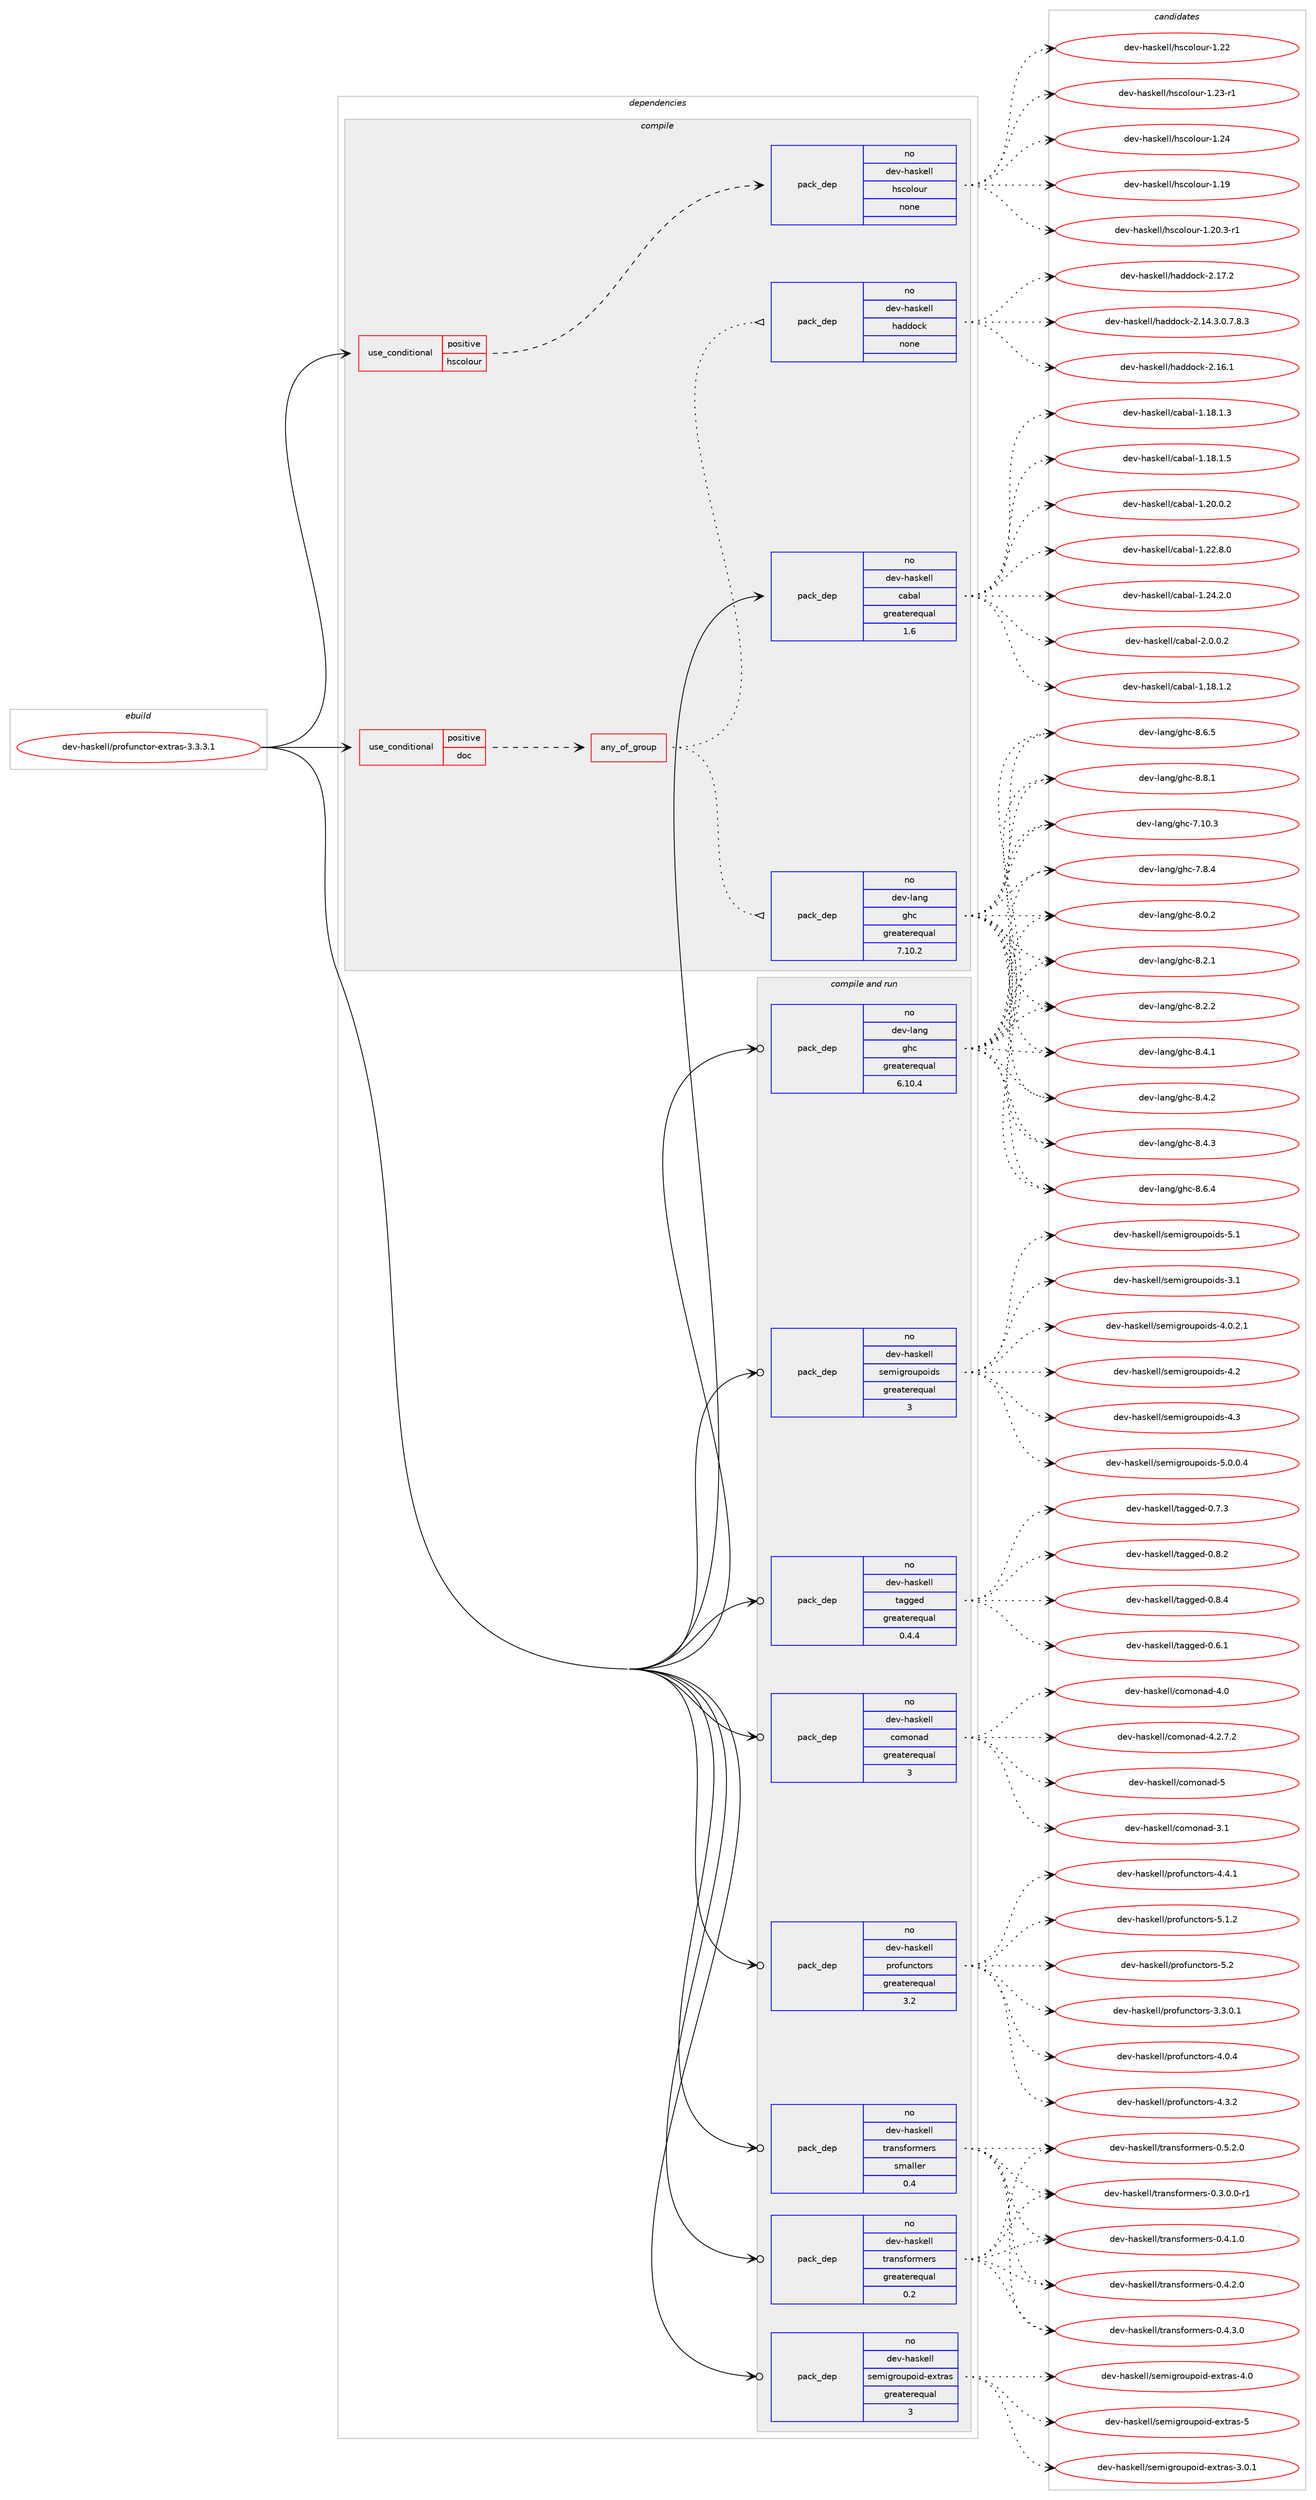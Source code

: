 digraph prolog {

# *************
# Graph options
# *************

newrank=true;
concentrate=true;
compound=true;
graph [rankdir=LR,fontname=Helvetica,fontsize=10,ranksep=1.5];#, ranksep=2.5, nodesep=0.2];
edge  [arrowhead=vee];
node  [fontname=Helvetica,fontsize=10];

# **********
# The ebuild
# **********

subgraph cluster_leftcol {
color=gray;
rank=same;
label=<<i>ebuild</i>>;
id [label="dev-haskell/profunctor-extras-3.3.3.1", color=red, width=4, href="../dev-haskell/profunctor-extras-3.3.3.1.svg"];
}

# ****************
# The dependencies
# ****************

subgraph cluster_midcol {
color=gray;
label=<<i>dependencies</i>>;
subgraph cluster_compile {
fillcolor="#eeeeee";
style=filled;
label=<<i>compile</i>>;
subgraph cond127219 {
dependency541832 [label=<<TABLE BORDER="0" CELLBORDER="1" CELLSPACING="0" CELLPADDING="4"><TR><TD ROWSPAN="3" CELLPADDING="10">use_conditional</TD></TR><TR><TD>positive</TD></TR><TR><TD>doc</TD></TR></TABLE>>, shape=none, color=red];
subgraph any10350 {
dependency541833 [label=<<TABLE BORDER="0" CELLBORDER="1" CELLSPACING="0" CELLPADDING="4"><TR><TD CELLPADDING="10">any_of_group</TD></TR></TABLE>>, shape=none, color=red];subgraph pack403906 {
dependency541834 [label=<<TABLE BORDER="0" CELLBORDER="1" CELLSPACING="0" CELLPADDING="4" WIDTH="220"><TR><TD ROWSPAN="6" CELLPADDING="30">pack_dep</TD></TR><TR><TD WIDTH="110">no</TD></TR><TR><TD>dev-haskell</TD></TR><TR><TD>haddock</TD></TR><TR><TD>none</TD></TR><TR><TD></TD></TR></TABLE>>, shape=none, color=blue];
}
dependency541833:e -> dependency541834:w [weight=20,style="dotted",arrowhead="oinv"];
subgraph pack403907 {
dependency541835 [label=<<TABLE BORDER="0" CELLBORDER="1" CELLSPACING="0" CELLPADDING="4" WIDTH="220"><TR><TD ROWSPAN="6" CELLPADDING="30">pack_dep</TD></TR><TR><TD WIDTH="110">no</TD></TR><TR><TD>dev-lang</TD></TR><TR><TD>ghc</TD></TR><TR><TD>greaterequal</TD></TR><TR><TD>7.10.2</TD></TR></TABLE>>, shape=none, color=blue];
}
dependency541833:e -> dependency541835:w [weight=20,style="dotted",arrowhead="oinv"];
}
dependency541832:e -> dependency541833:w [weight=20,style="dashed",arrowhead="vee"];
}
id:e -> dependency541832:w [weight=20,style="solid",arrowhead="vee"];
subgraph cond127220 {
dependency541836 [label=<<TABLE BORDER="0" CELLBORDER="1" CELLSPACING="0" CELLPADDING="4"><TR><TD ROWSPAN="3" CELLPADDING="10">use_conditional</TD></TR><TR><TD>positive</TD></TR><TR><TD>hscolour</TD></TR></TABLE>>, shape=none, color=red];
subgraph pack403908 {
dependency541837 [label=<<TABLE BORDER="0" CELLBORDER="1" CELLSPACING="0" CELLPADDING="4" WIDTH="220"><TR><TD ROWSPAN="6" CELLPADDING="30">pack_dep</TD></TR><TR><TD WIDTH="110">no</TD></TR><TR><TD>dev-haskell</TD></TR><TR><TD>hscolour</TD></TR><TR><TD>none</TD></TR><TR><TD></TD></TR></TABLE>>, shape=none, color=blue];
}
dependency541836:e -> dependency541837:w [weight=20,style="dashed",arrowhead="vee"];
}
id:e -> dependency541836:w [weight=20,style="solid",arrowhead="vee"];
subgraph pack403909 {
dependency541838 [label=<<TABLE BORDER="0" CELLBORDER="1" CELLSPACING="0" CELLPADDING="4" WIDTH="220"><TR><TD ROWSPAN="6" CELLPADDING="30">pack_dep</TD></TR><TR><TD WIDTH="110">no</TD></TR><TR><TD>dev-haskell</TD></TR><TR><TD>cabal</TD></TR><TR><TD>greaterequal</TD></TR><TR><TD>1.6</TD></TR></TABLE>>, shape=none, color=blue];
}
id:e -> dependency541838:w [weight=20,style="solid",arrowhead="vee"];
}
subgraph cluster_compileandrun {
fillcolor="#eeeeee";
style=filled;
label=<<i>compile and run</i>>;
subgraph pack403910 {
dependency541839 [label=<<TABLE BORDER="0" CELLBORDER="1" CELLSPACING="0" CELLPADDING="4" WIDTH="220"><TR><TD ROWSPAN="6" CELLPADDING="30">pack_dep</TD></TR><TR><TD WIDTH="110">no</TD></TR><TR><TD>dev-haskell</TD></TR><TR><TD>comonad</TD></TR><TR><TD>greaterequal</TD></TR><TR><TD>3</TD></TR></TABLE>>, shape=none, color=blue];
}
id:e -> dependency541839:w [weight=20,style="solid",arrowhead="odotvee"];
subgraph pack403911 {
dependency541840 [label=<<TABLE BORDER="0" CELLBORDER="1" CELLSPACING="0" CELLPADDING="4" WIDTH="220"><TR><TD ROWSPAN="6" CELLPADDING="30">pack_dep</TD></TR><TR><TD WIDTH="110">no</TD></TR><TR><TD>dev-haskell</TD></TR><TR><TD>profunctors</TD></TR><TR><TD>greaterequal</TD></TR><TR><TD>3.2</TD></TR></TABLE>>, shape=none, color=blue];
}
id:e -> dependency541840:w [weight=20,style="solid",arrowhead="odotvee"];
subgraph pack403912 {
dependency541841 [label=<<TABLE BORDER="0" CELLBORDER="1" CELLSPACING="0" CELLPADDING="4" WIDTH="220"><TR><TD ROWSPAN="6" CELLPADDING="30">pack_dep</TD></TR><TR><TD WIDTH="110">no</TD></TR><TR><TD>dev-haskell</TD></TR><TR><TD>semigroupoid-extras</TD></TR><TR><TD>greaterequal</TD></TR><TR><TD>3</TD></TR></TABLE>>, shape=none, color=blue];
}
id:e -> dependency541841:w [weight=20,style="solid",arrowhead="odotvee"];
subgraph pack403913 {
dependency541842 [label=<<TABLE BORDER="0" CELLBORDER="1" CELLSPACING="0" CELLPADDING="4" WIDTH="220"><TR><TD ROWSPAN="6" CELLPADDING="30">pack_dep</TD></TR><TR><TD WIDTH="110">no</TD></TR><TR><TD>dev-haskell</TD></TR><TR><TD>semigroupoids</TD></TR><TR><TD>greaterequal</TD></TR><TR><TD>3</TD></TR></TABLE>>, shape=none, color=blue];
}
id:e -> dependency541842:w [weight=20,style="solid",arrowhead="odotvee"];
subgraph pack403914 {
dependency541843 [label=<<TABLE BORDER="0" CELLBORDER="1" CELLSPACING="0" CELLPADDING="4" WIDTH="220"><TR><TD ROWSPAN="6" CELLPADDING="30">pack_dep</TD></TR><TR><TD WIDTH="110">no</TD></TR><TR><TD>dev-haskell</TD></TR><TR><TD>tagged</TD></TR><TR><TD>greaterequal</TD></TR><TR><TD>0.4.4</TD></TR></TABLE>>, shape=none, color=blue];
}
id:e -> dependency541843:w [weight=20,style="solid",arrowhead="odotvee"];
subgraph pack403915 {
dependency541844 [label=<<TABLE BORDER="0" CELLBORDER="1" CELLSPACING="0" CELLPADDING="4" WIDTH="220"><TR><TD ROWSPAN="6" CELLPADDING="30">pack_dep</TD></TR><TR><TD WIDTH="110">no</TD></TR><TR><TD>dev-haskell</TD></TR><TR><TD>transformers</TD></TR><TR><TD>greaterequal</TD></TR><TR><TD>0.2</TD></TR></TABLE>>, shape=none, color=blue];
}
id:e -> dependency541844:w [weight=20,style="solid",arrowhead="odotvee"];
subgraph pack403916 {
dependency541845 [label=<<TABLE BORDER="0" CELLBORDER="1" CELLSPACING="0" CELLPADDING="4" WIDTH="220"><TR><TD ROWSPAN="6" CELLPADDING="30">pack_dep</TD></TR><TR><TD WIDTH="110">no</TD></TR><TR><TD>dev-haskell</TD></TR><TR><TD>transformers</TD></TR><TR><TD>smaller</TD></TR><TR><TD>0.4</TD></TR></TABLE>>, shape=none, color=blue];
}
id:e -> dependency541845:w [weight=20,style="solid",arrowhead="odotvee"];
subgraph pack403917 {
dependency541846 [label=<<TABLE BORDER="0" CELLBORDER="1" CELLSPACING="0" CELLPADDING="4" WIDTH="220"><TR><TD ROWSPAN="6" CELLPADDING="30">pack_dep</TD></TR><TR><TD WIDTH="110">no</TD></TR><TR><TD>dev-lang</TD></TR><TR><TD>ghc</TD></TR><TR><TD>greaterequal</TD></TR><TR><TD>6.10.4</TD></TR></TABLE>>, shape=none, color=blue];
}
id:e -> dependency541846:w [weight=20,style="solid",arrowhead="odotvee"];
}
subgraph cluster_run {
fillcolor="#eeeeee";
style=filled;
label=<<i>run</i>>;
}
}

# **************
# The candidates
# **************

subgraph cluster_choices {
rank=same;
color=gray;
label=<<i>candidates</i>>;

subgraph choice403906 {
color=black;
nodesep=1;
choice1001011184510497115107101108108471049710010011199107455046495246514648465546564651 [label="dev-haskell/haddock-2.14.3.0.7.8.3", color=red, width=4,href="../dev-haskell/haddock-2.14.3.0.7.8.3.svg"];
choice100101118451049711510710110810847104971001001119910745504649544649 [label="dev-haskell/haddock-2.16.1", color=red, width=4,href="../dev-haskell/haddock-2.16.1.svg"];
choice100101118451049711510710110810847104971001001119910745504649554650 [label="dev-haskell/haddock-2.17.2", color=red, width=4,href="../dev-haskell/haddock-2.17.2.svg"];
dependency541834:e -> choice1001011184510497115107101108108471049710010011199107455046495246514648465546564651:w [style=dotted,weight="100"];
dependency541834:e -> choice100101118451049711510710110810847104971001001119910745504649544649:w [style=dotted,weight="100"];
dependency541834:e -> choice100101118451049711510710110810847104971001001119910745504649554650:w [style=dotted,weight="100"];
}
subgraph choice403907 {
color=black;
nodesep=1;
choice1001011184510897110103471031049945554649484651 [label="dev-lang/ghc-7.10.3", color=red, width=4,href="../dev-lang/ghc-7.10.3.svg"];
choice10010111845108971101034710310499455546564652 [label="dev-lang/ghc-7.8.4", color=red, width=4,href="../dev-lang/ghc-7.8.4.svg"];
choice10010111845108971101034710310499455646484650 [label="dev-lang/ghc-8.0.2", color=red, width=4,href="../dev-lang/ghc-8.0.2.svg"];
choice10010111845108971101034710310499455646504649 [label="dev-lang/ghc-8.2.1", color=red, width=4,href="../dev-lang/ghc-8.2.1.svg"];
choice10010111845108971101034710310499455646504650 [label="dev-lang/ghc-8.2.2", color=red, width=4,href="../dev-lang/ghc-8.2.2.svg"];
choice10010111845108971101034710310499455646524649 [label="dev-lang/ghc-8.4.1", color=red, width=4,href="../dev-lang/ghc-8.4.1.svg"];
choice10010111845108971101034710310499455646524650 [label="dev-lang/ghc-8.4.2", color=red, width=4,href="../dev-lang/ghc-8.4.2.svg"];
choice10010111845108971101034710310499455646524651 [label="dev-lang/ghc-8.4.3", color=red, width=4,href="../dev-lang/ghc-8.4.3.svg"];
choice10010111845108971101034710310499455646544652 [label="dev-lang/ghc-8.6.4", color=red, width=4,href="../dev-lang/ghc-8.6.4.svg"];
choice10010111845108971101034710310499455646544653 [label="dev-lang/ghc-8.6.5", color=red, width=4,href="../dev-lang/ghc-8.6.5.svg"];
choice10010111845108971101034710310499455646564649 [label="dev-lang/ghc-8.8.1", color=red, width=4,href="../dev-lang/ghc-8.8.1.svg"];
dependency541835:e -> choice1001011184510897110103471031049945554649484651:w [style=dotted,weight="100"];
dependency541835:e -> choice10010111845108971101034710310499455546564652:w [style=dotted,weight="100"];
dependency541835:e -> choice10010111845108971101034710310499455646484650:w [style=dotted,weight="100"];
dependency541835:e -> choice10010111845108971101034710310499455646504649:w [style=dotted,weight="100"];
dependency541835:e -> choice10010111845108971101034710310499455646504650:w [style=dotted,weight="100"];
dependency541835:e -> choice10010111845108971101034710310499455646524649:w [style=dotted,weight="100"];
dependency541835:e -> choice10010111845108971101034710310499455646524650:w [style=dotted,weight="100"];
dependency541835:e -> choice10010111845108971101034710310499455646524651:w [style=dotted,weight="100"];
dependency541835:e -> choice10010111845108971101034710310499455646544652:w [style=dotted,weight="100"];
dependency541835:e -> choice10010111845108971101034710310499455646544653:w [style=dotted,weight="100"];
dependency541835:e -> choice10010111845108971101034710310499455646564649:w [style=dotted,weight="100"];
}
subgraph choice403908 {
color=black;
nodesep=1;
choice100101118451049711510710110810847104115991111081111171144549464957 [label="dev-haskell/hscolour-1.19", color=red, width=4,href="../dev-haskell/hscolour-1.19.svg"];
choice10010111845104971151071011081084710411599111108111117114454946504846514511449 [label="dev-haskell/hscolour-1.20.3-r1", color=red, width=4,href="../dev-haskell/hscolour-1.20.3-r1.svg"];
choice100101118451049711510710110810847104115991111081111171144549465050 [label="dev-haskell/hscolour-1.22", color=red, width=4,href="../dev-haskell/hscolour-1.22.svg"];
choice1001011184510497115107101108108471041159911110811111711445494650514511449 [label="dev-haskell/hscolour-1.23-r1", color=red, width=4,href="../dev-haskell/hscolour-1.23-r1.svg"];
choice100101118451049711510710110810847104115991111081111171144549465052 [label="dev-haskell/hscolour-1.24", color=red, width=4,href="../dev-haskell/hscolour-1.24.svg"];
dependency541837:e -> choice100101118451049711510710110810847104115991111081111171144549464957:w [style=dotted,weight="100"];
dependency541837:e -> choice10010111845104971151071011081084710411599111108111117114454946504846514511449:w [style=dotted,weight="100"];
dependency541837:e -> choice100101118451049711510710110810847104115991111081111171144549465050:w [style=dotted,weight="100"];
dependency541837:e -> choice1001011184510497115107101108108471041159911110811111711445494650514511449:w [style=dotted,weight="100"];
dependency541837:e -> choice100101118451049711510710110810847104115991111081111171144549465052:w [style=dotted,weight="100"];
}
subgraph choice403909 {
color=black;
nodesep=1;
choice10010111845104971151071011081084799979897108454946495646494650 [label="dev-haskell/cabal-1.18.1.2", color=red, width=4,href="../dev-haskell/cabal-1.18.1.2.svg"];
choice10010111845104971151071011081084799979897108454946495646494651 [label="dev-haskell/cabal-1.18.1.3", color=red, width=4,href="../dev-haskell/cabal-1.18.1.3.svg"];
choice10010111845104971151071011081084799979897108454946495646494653 [label="dev-haskell/cabal-1.18.1.5", color=red, width=4,href="../dev-haskell/cabal-1.18.1.5.svg"];
choice10010111845104971151071011081084799979897108454946504846484650 [label="dev-haskell/cabal-1.20.0.2", color=red, width=4,href="../dev-haskell/cabal-1.20.0.2.svg"];
choice10010111845104971151071011081084799979897108454946505046564648 [label="dev-haskell/cabal-1.22.8.0", color=red, width=4,href="../dev-haskell/cabal-1.22.8.0.svg"];
choice10010111845104971151071011081084799979897108454946505246504648 [label="dev-haskell/cabal-1.24.2.0", color=red, width=4,href="../dev-haskell/cabal-1.24.2.0.svg"];
choice100101118451049711510710110810847999798971084550464846484650 [label="dev-haskell/cabal-2.0.0.2", color=red, width=4,href="../dev-haskell/cabal-2.0.0.2.svg"];
dependency541838:e -> choice10010111845104971151071011081084799979897108454946495646494650:w [style=dotted,weight="100"];
dependency541838:e -> choice10010111845104971151071011081084799979897108454946495646494651:w [style=dotted,weight="100"];
dependency541838:e -> choice10010111845104971151071011081084799979897108454946495646494653:w [style=dotted,weight="100"];
dependency541838:e -> choice10010111845104971151071011081084799979897108454946504846484650:w [style=dotted,weight="100"];
dependency541838:e -> choice10010111845104971151071011081084799979897108454946505046564648:w [style=dotted,weight="100"];
dependency541838:e -> choice10010111845104971151071011081084799979897108454946505246504648:w [style=dotted,weight="100"];
dependency541838:e -> choice100101118451049711510710110810847999798971084550464846484650:w [style=dotted,weight="100"];
}
subgraph choice403910 {
color=black;
nodesep=1;
choice100101118451049711510710110810847991111091111109710045514649 [label="dev-haskell/comonad-3.1", color=red, width=4,href="../dev-haskell/comonad-3.1.svg"];
choice100101118451049711510710110810847991111091111109710045524648 [label="dev-haskell/comonad-4.0", color=red, width=4,href="../dev-haskell/comonad-4.0.svg"];
choice10010111845104971151071011081084799111109111110971004552465046554650 [label="dev-haskell/comonad-4.2.7.2", color=red, width=4,href="../dev-haskell/comonad-4.2.7.2.svg"];
choice10010111845104971151071011081084799111109111110971004553 [label="dev-haskell/comonad-5", color=red, width=4,href="../dev-haskell/comonad-5.svg"];
dependency541839:e -> choice100101118451049711510710110810847991111091111109710045514649:w [style=dotted,weight="100"];
dependency541839:e -> choice100101118451049711510710110810847991111091111109710045524648:w [style=dotted,weight="100"];
dependency541839:e -> choice10010111845104971151071011081084799111109111110971004552465046554650:w [style=dotted,weight="100"];
dependency541839:e -> choice10010111845104971151071011081084799111109111110971004553:w [style=dotted,weight="100"];
}
subgraph choice403911 {
color=black;
nodesep=1;
choice100101118451049711510710110810847112114111102117110991161111141154551465146484649 [label="dev-haskell/profunctors-3.3.0.1", color=red, width=4,href="../dev-haskell/profunctors-3.3.0.1.svg"];
choice10010111845104971151071011081084711211411110211711099116111114115455246484652 [label="dev-haskell/profunctors-4.0.4", color=red, width=4,href="../dev-haskell/profunctors-4.0.4.svg"];
choice10010111845104971151071011081084711211411110211711099116111114115455246514650 [label="dev-haskell/profunctors-4.3.2", color=red, width=4,href="../dev-haskell/profunctors-4.3.2.svg"];
choice10010111845104971151071011081084711211411110211711099116111114115455246524649 [label="dev-haskell/profunctors-4.4.1", color=red, width=4,href="../dev-haskell/profunctors-4.4.1.svg"];
choice10010111845104971151071011081084711211411110211711099116111114115455346494650 [label="dev-haskell/profunctors-5.1.2", color=red, width=4,href="../dev-haskell/profunctors-5.1.2.svg"];
choice1001011184510497115107101108108471121141111021171109911611111411545534650 [label="dev-haskell/profunctors-5.2", color=red, width=4,href="../dev-haskell/profunctors-5.2.svg"];
dependency541840:e -> choice100101118451049711510710110810847112114111102117110991161111141154551465146484649:w [style=dotted,weight="100"];
dependency541840:e -> choice10010111845104971151071011081084711211411110211711099116111114115455246484652:w [style=dotted,weight="100"];
dependency541840:e -> choice10010111845104971151071011081084711211411110211711099116111114115455246514650:w [style=dotted,weight="100"];
dependency541840:e -> choice10010111845104971151071011081084711211411110211711099116111114115455246524649:w [style=dotted,weight="100"];
dependency541840:e -> choice10010111845104971151071011081084711211411110211711099116111114115455346494650:w [style=dotted,weight="100"];
dependency541840:e -> choice1001011184510497115107101108108471121141111021171109911611111411545534650:w [style=dotted,weight="100"];
}
subgraph choice403912 {
color=black;
nodesep=1;
choice1001011184510497115107101108108471151011091051031141111171121111051004510112011611497115455146484649 [label="dev-haskell/semigroupoid-extras-3.0.1", color=red, width=4,href="../dev-haskell/semigroupoid-extras-3.0.1.svg"];
choice100101118451049711510710110810847115101109105103114111117112111105100451011201161149711545524648 [label="dev-haskell/semigroupoid-extras-4.0", color=red, width=4,href="../dev-haskell/semigroupoid-extras-4.0.svg"];
choice10010111845104971151071011081084711510110910510311411111711211110510045101120116114971154553 [label="dev-haskell/semigroupoid-extras-5", color=red, width=4,href="../dev-haskell/semigroupoid-extras-5.svg"];
dependency541841:e -> choice1001011184510497115107101108108471151011091051031141111171121111051004510112011611497115455146484649:w [style=dotted,weight="100"];
dependency541841:e -> choice100101118451049711510710110810847115101109105103114111117112111105100451011201161149711545524648:w [style=dotted,weight="100"];
dependency541841:e -> choice10010111845104971151071011081084711510110910510311411111711211110510045101120116114971154553:w [style=dotted,weight="100"];
}
subgraph choice403913 {
color=black;
nodesep=1;
choice10010111845104971151071011081084711510110910510311411111711211110510011545514649 [label="dev-haskell/semigroupoids-3.1", color=red, width=4,href="../dev-haskell/semigroupoids-3.1.svg"];
choice1001011184510497115107101108108471151011091051031141111171121111051001154552464846504649 [label="dev-haskell/semigroupoids-4.0.2.1", color=red, width=4,href="../dev-haskell/semigroupoids-4.0.2.1.svg"];
choice10010111845104971151071011081084711510110910510311411111711211110510011545524650 [label="dev-haskell/semigroupoids-4.2", color=red, width=4,href="../dev-haskell/semigroupoids-4.2.svg"];
choice10010111845104971151071011081084711510110910510311411111711211110510011545524651 [label="dev-haskell/semigroupoids-4.3", color=red, width=4,href="../dev-haskell/semigroupoids-4.3.svg"];
choice1001011184510497115107101108108471151011091051031141111171121111051001154553464846484652 [label="dev-haskell/semigroupoids-5.0.0.4", color=red, width=4,href="../dev-haskell/semigroupoids-5.0.0.4.svg"];
choice10010111845104971151071011081084711510110910510311411111711211110510011545534649 [label="dev-haskell/semigroupoids-5.1", color=red, width=4,href="../dev-haskell/semigroupoids-5.1.svg"];
dependency541842:e -> choice10010111845104971151071011081084711510110910510311411111711211110510011545514649:w [style=dotted,weight="100"];
dependency541842:e -> choice1001011184510497115107101108108471151011091051031141111171121111051001154552464846504649:w [style=dotted,weight="100"];
dependency541842:e -> choice10010111845104971151071011081084711510110910510311411111711211110510011545524650:w [style=dotted,weight="100"];
dependency541842:e -> choice10010111845104971151071011081084711510110910510311411111711211110510011545524651:w [style=dotted,weight="100"];
dependency541842:e -> choice1001011184510497115107101108108471151011091051031141111171121111051001154553464846484652:w [style=dotted,weight="100"];
dependency541842:e -> choice10010111845104971151071011081084711510110910510311411111711211110510011545534649:w [style=dotted,weight="100"];
}
subgraph choice403914 {
color=black;
nodesep=1;
choice10010111845104971151071011081084711697103103101100454846544649 [label="dev-haskell/tagged-0.6.1", color=red, width=4,href="../dev-haskell/tagged-0.6.1.svg"];
choice10010111845104971151071011081084711697103103101100454846554651 [label="dev-haskell/tagged-0.7.3", color=red, width=4,href="../dev-haskell/tagged-0.7.3.svg"];
choice10010111845104971151071011081084711697103103101100454846564650 [label="dev-haskell/tagged-0.8.2", color=red, width=4,href="../dev-haskell/tagged-0.8.2.svg"];
choice10010111845104971151071011081084711697103103101100454846564652 [label="dev-haskell/tagged-0.8.4", color=red, width=4,href="../dev-haskell/tagged-0.8.4.svg"];
dependency541843:e -> choice10010111845104971151071011081084711697103103101100454846544649:w [style=dotted,weight="100"];
dependency541843:e -> choice10010111845104971151071011081084711697103103101100454846554651:w [style=dotted,weight="100"];
dependency541843:e -> choice10010111845104971151071011081084711697103103101100454846564650:w [style=dotted,weight="100"];
dependency541843:e -> choice10010111845104971151071011081084711697103103101100454846564652:w [style=dotted,weight="100"];
}
subgraph choice403915 {
color=black;
nodesep=1;
choice1001011184510497115107101108108471161149711011510211111410910111411545484651464846484511449 [label="dev-haskell/transformers-0.3.0.0-r1", color=red, width=4,href="../dev-haskell/transformers-0.3.0.0-r1.svg"];
choice100101118451049711510710110810847116114971101151021111141091011141154548465246494648 [label="dev-haskell/transformers-0.4.1.0", color=red, width=4,href="../dev-haskell/transformers-0.4.1.0.svg"];
choice100101118451049711510710110810847116114971101151021111141091011141154548465246504648 [label="dev-haskell/transformers-0.4.2.0", color=red, width=4,href="../dev-haskell/transformers-0.4.2.0.svg"];
choice100101118451049711510710110810847116114971101151021111141091011141154548465246514648 [label="dev-haskell/transformers-0.4.3.0", color=red, width=4,href="../dev-haskell/transformers-0.4.3.0.svg"];
choice100101118451049711510710110810847116114971101151021111141091011141154548465346504648 [label="dev-haskell/transformers-0.5.2.0", color=red, width=4,href="../dev-haskell/transformers-0.5.2.0.svg"];
dependency541844:e -> choice1001011184510497115107101108108471161149711011510211111410910111411545484651464846484511449:w [style=dotted,weight="100"];
dependency541844:e -> choice100101118451049711510710110810847116114971101151021111141091011141154548465246494648:w [style=dotted,weight="100"];
dependency541844:e -> choice100101118451049711510710110810847116114971101151021111141091011141154548465246504648:w [style=dotted,weight="100"];
dependency541844:e -> choice100101118451049711510710110810847116114971101151021111141091011141154548465246514648:w [style=dotted,weight="100"];
dependency541844:e -> choice100101118451049711510710110810847116114971101151021111141091011141154548465346504648:w [style=dotted,weight="100"];
}
subgraph choice403916 {
color=black;
nodesep=1;
choice1001011184510497115107101108108471161149711011510211111410910111411545484651464846484511449 [label="dev-haskell/transformers-0.3.0.0-r1", color=red, width=4,href="../dev-haskell/transformers-0.3.0.0-r1.svg"];
choice100101118451049711510710110810847116114971101151021111141091011141154548465246494648 [label="dev-haskell/transformers-0.4.1.0", color=red, width=4,href="../dev-haskell/transformers-0.4.1.0.svg"];
choice100101118451049711510710110810847116114971101151021111141091011141154548465246504648 [label="dev-haskell/transformers-0.4.2.0", color=red, width=4,href="../dev-haskell/transformers-0.4.2.0.svg"];
choice100101118451049711510710110810847116114971101151021111141091011141154548465246514648 [label="dev-haskell/transformers-0.4.3.0", color=red, width=4,href="../dev-haskell/transformers-0.4.3.0.svg"];
choice100101118451049711510710110810847116114971101151021111141091011141154548465346504648 [label="dev-haskell/transformers-0.5.2.0", color=red, width=4,href="../dev-haskell/transformers-0.5.2.0.svg"];
dependency541845:e -> choice1001011184510497115107101108108471161149711011510211111410910111411545484651464846484511449:w [style=dotted,weight="100"];
dependency541845:e -> choice100101118451049711510710110810847116114971101151021111141091011141154548465246494648:w [style=dotted,weight="100"];
dependency541845:e -> choice100101118451049711510710110810847116114971101151021111141091011141154548465246504648:w [style=dotted,weight="100"];
dependency541845:e -> choice100101118451049711510710110810847116114971101151021111141091011141154548465246514648:w [style=dotted,weight="100"];
dependency541845:e -> choice100101118451049711510710110810847116114971101151021111141091011141154548465346504648:w [style=dotted,weight="100"];
}
subgraph choice403917 {
color=black;
nodesep=1;
choice1001011184510897110103471031049945554649484651 [label="dev-lang/ghc-7.10.3", color=red, width=4,href="../dev-lang/ghc-7.10.3.svg"];
choice10010111845108971101034710310499455546564652 [label="dev-lang/ghc-7.8.4", color=red, width=4,href="../dev-lang/ghc-7.8.4.svg"];
choice10010111845108971101034710310499455646484650 [label="dev-lang/ghc-8.0.2", color=red, width=4,href="../dev-lang/ghc-8.0.2.svg"];
choice10010111845108971101034710310499455646504649 [label="dev-lang/ghc-8.2.1", color=red, width=4,href="../dev-lang/ghc-8.2.1.svg"];
choice10010111845108971101034710310499455646504650 [label="dev-lang/ghc-8.2.2", color=red, width=4,href="../dev-lang/ghc-8.2.2.svg"];
choice10010111845108971101034710310499455646524649 [label="dev-lang/ghc-8.4.1", color=red, width=4,href="../dev-lang/ghc-8.4.1.svg"];
choice10010111845108971101034710310499455646524650 [label="dev-lang/ghc-8.4.2", color=red, width=4,href="../dev-lang/ghc-8.4.2.svg"];
choice10010111845108971101034710310499455646524651 [label="dev-lang/ghc-8.4.3", color=red, width=4,href="../dev-lang/ghc-8.4.3.svg"];
choice10010111845108971101034710310499455646544652 [label="dev-lang/ghc-8.6.4", color=red, width=4,href="../dev-lang/ghc-8.6.4.svg"];
choice10010111845108971101034710310499455646544653 [label="dev-lang/ghc-8.6.5", color=red, width=4,href="../dev-lang/ghc-8.6.5.svg"];
choice10010111845108971101034710310499455646564649 [label="dev-lang/ghc-8.8.1", color=red, width=4,href="../dev-lang/ghc-8.8.1.svg"];
dependency541846:e -> choice1001011184510897110103471031049945554649484651:w [style=dotted,weight="100"];
dependency541846:e -> choice10010111845108971101034710310499455546564652:w [style=dotted,weight="100"];
dependency541846:e -> choice10010111845108971101034710310499455646484650:w [style=dotted,weight="100"];
dependency541846:e -> choice10010111845108971101034710310499455646504649:w [style=dotted,weight="100"];
dependency541846:e -> choice10010111845108971101034710310499455646504650:w [style=dotted,weight="100"];
dependency541846:e -> choice10010111845108971101034710310499455646524649:w [style=dotted,weight="100"];
dependency541846:e -> choice10010111845108971101034710310499455646524650:w [style=dotted,weight="100"];
dependency541846:e -> choice10010111845108971101034710310499455646524651:w [style=dotted,weight="100"];
dependency541846:e -> choice10010111845108971101034710310499455646544652:w [style=dotted,weight="100"];
dependency541846:e -> choice10010111845108971101034710310499455646544653:w [style=dotted,weight="100"];
dependency541846:e -> choice10010111845108971101034710310499455646564649:w [style=dotted,weight="100"];
}
}

}
